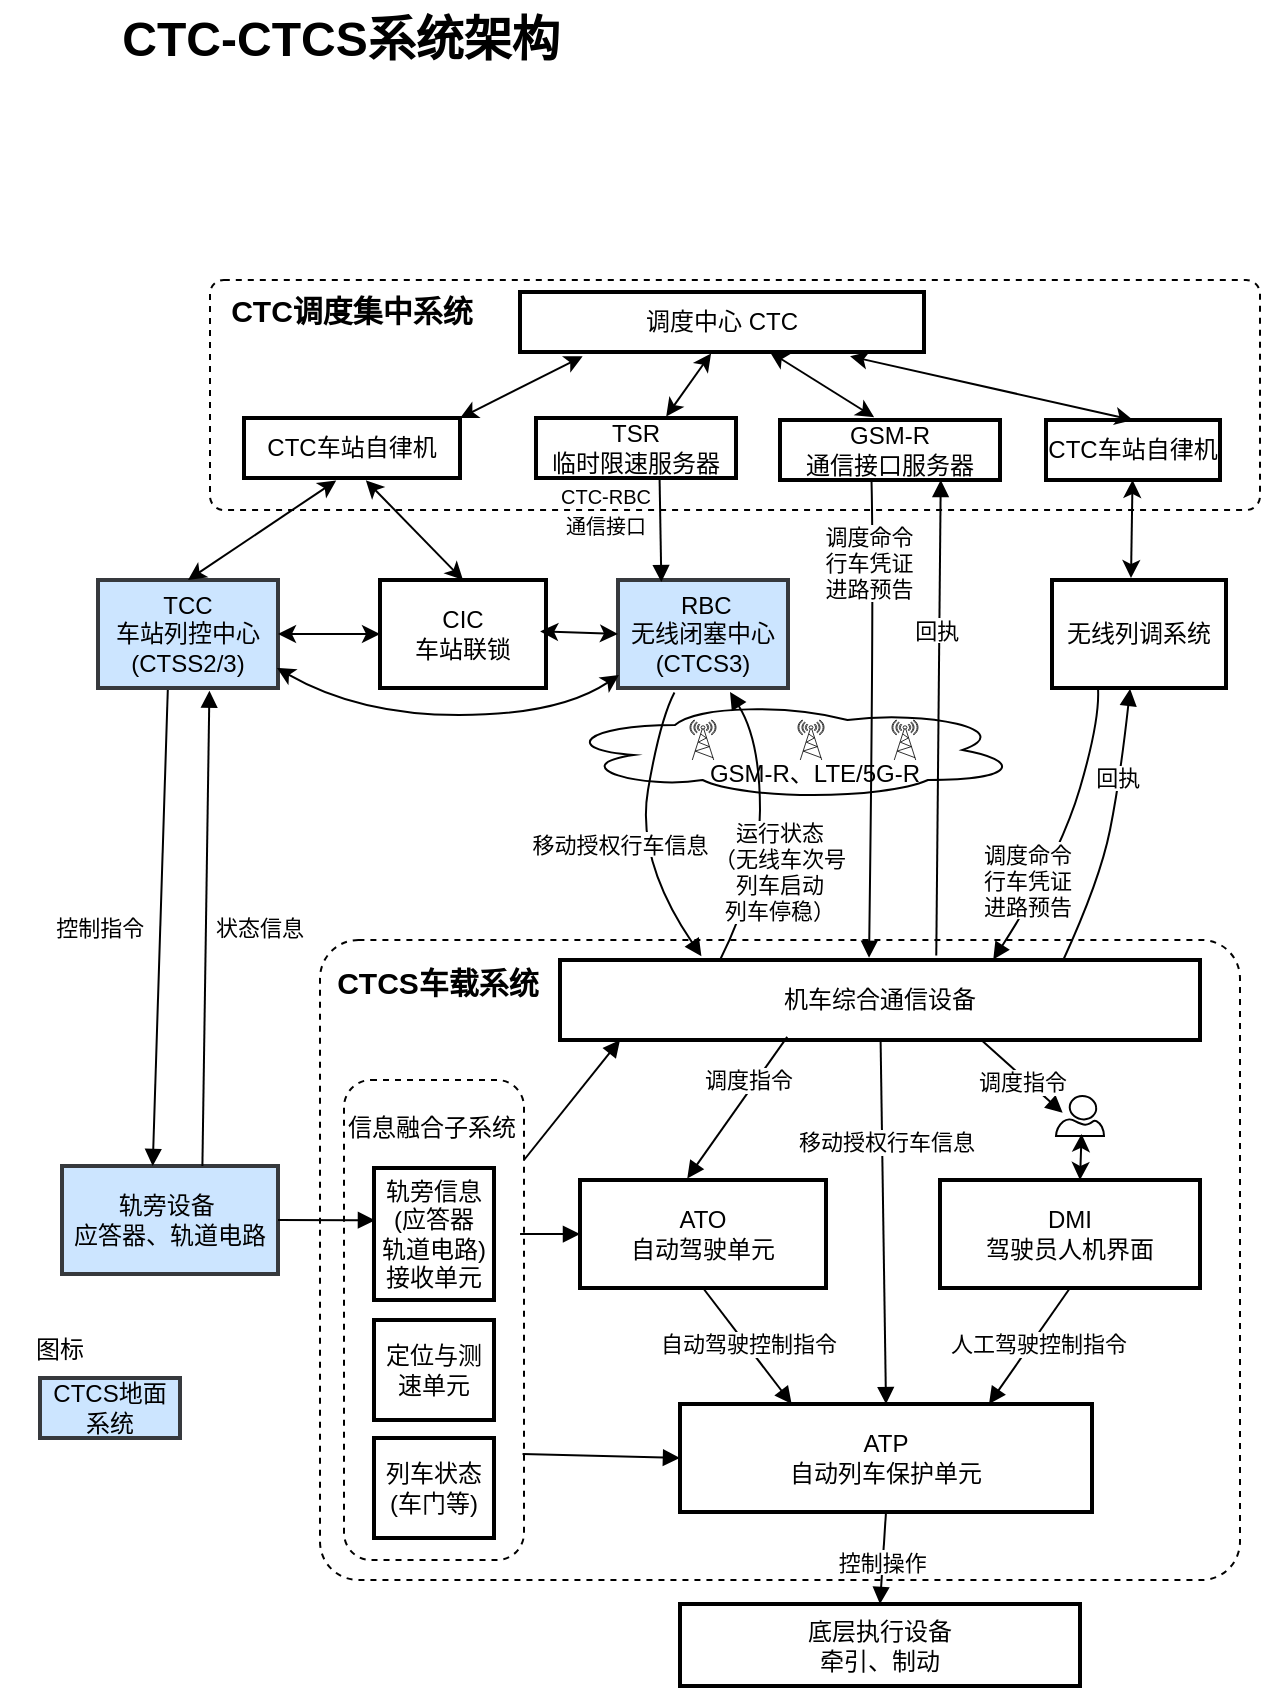 <mxfile version="28.2.5">
  <diagram name="Page-1" id="mSzGbAxTPzWcVvcICINF">
    <mxGraphModel dx="1576" dy="2089" grid="1" gridSize="10" guides="1" tooltips="1" connect="1" arrows="1" fold="1" page="1" pageScale="1" pageWidth="827" pageHeight="1169" math="0" shadow="0">
      <root>
        <mxCell id="0" />
        <mxCell id="1" parent="0" />
        <mxCell id="J2MpM2koHGSMBXHB8nq6-100" value="" style="rounded=1;whiteSpace=wrap;html=1;fillColor=none;dashed=1;arcSize=6;" vertex="1" parent="1">
          <mxGeometry x="245" width="525" height="115" as="geometry" />
        </mxCell>
        <mxCell id="J2MpM2koHGSMBXHB8nq6-84" value="" style="ellipse;shape=cloud;whiteSpace=wrap;html=1;fillColor=none;" vertex="1" parent="1">
          <mxGeometry x="420" y="210" width="230" height="50" as="geometry" />
        </mxCell>
        <mxCell id="J2MpM2koHGSMBXHB8nq6-69" value="" style="rounded=1;whiteSpace=wrap;html=1;fillColor=none;dashed=1;arcSize=6;" vertex="1" parent="1">
          <mxGeometry x="300" y="330" width="460" height="320" as="geometry" />
        </mxCell>
        <mxCell id="J2MpM2koHGSMBXHB8nq6-34" value="" style="rounded=1;whiteSpace=wrap;html=1;fillColor=none;dashed=1;" vertex="1" parent="1">
          <mxGeometry x="312" y="400" width="90" height="240" as="geometry" />
        </mxCell>
        <mxCell id="J2MpM2koHGSMBXHB8nq6-1" value="调度中心 CTC" style="whiteSpace=wrap;strokeWidth=2;" vertex="1" parent="1">
          <mxGeometry x="400" y="6" width="202" height="30" as="geometry" />
        </mxCell>
        <mxCell id="J2MpM2koHGSMBXHB8nq6-2" value=" RBC&#xa;无线闭塞中心&#xa;(CTCS3)" style="whiteSpace=wrap;strokeWidth=2;fillColor=#cce5ff;strokeColor=#36393d;" vertex="1" parent="1">
          <mxGeometry x="449" y="150" width="85" height="54" as="geometry" />
        </mxCell>
        <mxCell id="J2MpM2koHGSMBXHB8nq6-3" value="轨旁设备 &#xa;应答器、轨道电路" style="whiteSpace=wrap;strokeWidth=2;fillColor=#cce5ff;strokeColor=#36393d;" vertex="1" parent="1">
          <mxGeometry x="171" y="443" width="108" height="54" as="geometry" />
        </mxCell>
        <mxCell id="J2MpM2koHGSMBXHB8nq6-4" value="机车综合通信设备" style="whiteSpace=wrap;strokeWidth=2;" vertex="1" parent="1">
          <mxGeometry x="420" y="340" width="320" height="40" as="geometry" />
        </mxCell>
        <mxCell id="J2MpM2koHGSMBXHB8nq6-5" value="DMI&#xa;驾驶员人机界面" style="whiteSpace=wrap;strokeWidth=2;" vertex="1" parent="1">
          <mxGeometry x="610" y="450" width="130" height="54" as="geometry" />
        </mxCell>
        <mxCell id="J2MpM2koHGSMBXHB8nq6-8" value="底层执行设备&#xa;牵引、制动" style="whiteSpace=wrap;strokeWidth=2;" vertex="1" parent="1">
          <mxGeometry x="480" y="662" width="200" height="41" as="geometry" />
        </mxCell>
        <mxCell id="J2MpM2koHGSMBXHB8nq6-10" value="" style="curved=1;startArrow=none;endArrow=block;exitX=0.618;exitY=1.03;entryX=0.255;entryY=0.019;rounded=0;exitDx=0;exitDy=0;exitPerimeter=0;entryDx=0;entryDy=0;entryPerimeter=0;" edge="1" parent="1" source="J2MpM2koHGSMBXHB8nq6-75" target="J2MpM2koHGSMBXHB8nq6-2">
          <mxGeometry relative="1" as="geometry">
            <Array as="points" />
          </mxGeometry>
        </mxCell>
        <mxCell id="J2MpM2koHGSMBXHB8nq6-11" value="移动授权行车信息" style="curved=1;startArrow=none;endArrow=block;rounded=0;entryX=0.221;entryY=-0.048;entryDx=0;entryDy=0;exitX=0.332;exitY=1.041;exitDx=0;exitDy=0;entryPerimeter=0;exitPerimeter=0;" edge="1" parent="1" source="J2MpM2koHGSMBXHB8nq6-2" target="J2MpM2koHGSMBXHB8nq6-4">
          <mxGeometry x="0.103" y="-9" relative="1" as="geometry">
            <Array as="points">
              <mxPoint x="470" y="220" />
              <mxPoint x="458" y="290" />
            </Array>
            <mxPoint x="478" y="204" as="sourcePoint" />
            <mxPoint x="498" y="324" as="targetPoint" />
            <mxPoint as="offset" />
          </mxGeometry>
        </mxCell>
        <mxCell id="J2MpM2koHGSMBXHB8nq6-14" value="运行状态&#xa;（无线车次号&#xa;列车启动&#xa;列车停稳）" style="curved=1;startArrow=none;endArrow=block;rounded=0;align=center;verticalAlign=middle;exitX=0.25;exitY=0;exitDx=0;exitDy=0;" edge="1" parent="1" source="J2MpM2koHGSMBXHB8nq6-4">
          <mxGeometry x="-0.314" y="-10" relative="1" as="geometry">
            <Array as="points">
              <mxPoint x="520" y="300" />
              <mxPoint x="520" y="230" />
            </Array>
            <mxPoint x="500" y="330" as="sourcePoint" />
            <mxPoint x="505" y="206" as="targetPoint" />
            <mxPoint as="offset" />
          </mxGeometry>
        </mxCell>
        <mxCell id="J2MpM2koHGSMBXHB8nq6-15" value="控制指令" style="curved=1;startArrow=none;endArrow=block;exitX=0.389;exitY=0.951;entryX=0.42;entryY=0;rounded=0;exitDx=0;exitDy=0;exitPerimeter=0;" edge="1" parent="1" source="J2MpM2koHGSMBXHB8nq6-55" target="J2MpM2koHGSMBXHB8nq6-3">
          <mxGeometry x="0.018" y="-30" relative="1" as="geometry">
            <Array as="points" />
            <mxPoint as="offset" />
          </mxGeometry>
        </mxCell>
        <mxCell id="J2MpM2koHGSMBXHB8nq6-16" value="状态信息" style="curved=1;startArrow=none;endArrow=block;exitX=0.65;exitY=0;entryX=0.619;entryY=1.025;rounded=0;entryDx=0;entryDy=0;entryPerimeter=0;" edge="1" parent="1" source="J2MpM2koHGSMBXHB8nq6-3" target="J2MpM2koHGSMBXHB8nq6-55">
          <mxGeometry x="0.01" y="-27" relative="1" as="geometry">
            <Array as="points" />
            <mxPoint as="offset" />
          </mxGeometry>
        </mxCell>
        <mxCell id="J2MpM2koHGSMBXHB8nq6-17" value="控制操作" style="curved=1;startArrow=none;endArrow=block;exitX=0.5;exitY=1;entryX=0.5;entryY=0;rounded=0;exitDx=0;exitDy=0;" edge="1" parent="1" source="J2MpM2koHGSMBXHB8nq6-27" target="J2MpM2koHGSMBXHB8nq6-8">
          <mxGeometry x="0.077" relative="1" as="geometry">
            <Array as="points" />
            <mxPoint as="offset" />
          </mxGeometry>
        </mxCell>
        <mxCell id="J2MpM2koHGSMBXHB8nq6-18" value="" style="curved=1;startArrow=none;endArrow=block;exitX=0.3;exitY=1;entryX=0.5;entryY=0;rounded=0;" edge="1" parent="1" source="J2MpM2koHGSMBXHB8nq6-27">
          <mxGeometry relative="1" as="geometry">
            <Array as="points">
              <mxPoint x="610" y="550" />
            </Array>
            <mxPoint x="658" y="585" as="targetPoint" />
          </mxGeometry>
        </mxCell>
        <mxCell id="J2MpM2koHGSMBXHB8nq6-25" value="" style="curved=1;startArrow=none;endArrow=block;exitX=0.5;exitY=1;entryX=0.271;entryY=-0.001;rounded=0;exitDx=0;exitDy=0;entryDx=0;entryDy=0;entryPerimeter=0;" edge="1" parent="1" source="J2MpM2koHGSMBXHB8nq6-7" target="J2MpM2koHGSMBXHB8nq6-27">
          <mxGeometry relative="1" as="geometry">
            <Array as="points" />
            <mxPoint x="537" y="480" as="sourcePoint" />
            <mxPoint x="534" y="352" as="targetPoint" />
          </mxGeometry>
        </mxCell>
        <mxCell id="J2MpM2koHGSMBXHB8nq6-40" value="自动驾驶控制指令" style="edgeLabel;html=1;align=center;verticalAlign=middle;resizable=0;points=[];" vertex="1" connectable="0" parent="J2MpM2koHGSMBXHB8nq6-25">
          <mxGeometry x="-0.009" y="1" relative="1" as="geometry">
            <mxPoint as="offset" />
          </mxGeometry>
        </mxCell>
        <mxCell id="J2MpM2koHGSMBXHB8nq6-28" value="" style="curved=1;startArrow=none;endArrow=block;exitX=0.5;exitY=1;entryX=0.75;entryY=0;rounded=0;entryDx=0;entryDy=0;exitDx=0;exitDy=0;" edge="1" parent="1" source="J2MpM2koHGSMBXHB8nq6-5" target="J2MpM2koHGSMBXHB8nq6-27">
          <mxGeometry relative="1" as="geometry">
            <Array as="points" />
            <mxPoint x="453" y="504" as="sourcePoint" />
            <mxPoint x="658" y="585" as="targetPoint" />
          </mxGeometry>
        </mxCell>
        <mxCell id="J2MpM2koHGSMBXHB8nq6-41" value="人工驾驶控制指令" style="edgeLabel;html=1;align=center;verticalAlign=middle;resizable=0;points=[];" vertex="1" connectable="0" parent="J2MpM2koHGSMBXHB8nq6-28">
          <mxGeometry x="-0.093" y="2" relative="1" as="geometry">
            <mxPoint as="offset" />
          </mxGeometry>
        </mxCell>
        <mxCell id="J2MpM2koHGSMBXHB8nq6-27" value="ATP&#xa;自动列车保护单元" style="whiteSpace=wrap;strokeWidth=2;" vertex="1" parent="1">
          <mxGeometry x="480" y="562" width="206" height="54" as="geometry" />
        </mxCell>
        <mxCell id="J2MpM2koHGSMBXHB8nq6-29" value="轨旁信息&#xa;(应答器&#xa;轨道电路)接收单元" style="whiteSpace=wrap;strokeWidth=2;" vertex="1" parent="1">
          <mxGeometry x="327" y="444" width="60" height="66" as="geometry" />
        </mxCell>
        <mxCell id="J2MpM2koHGSMBXHB8nq6-30" value="定位与测速单元" style="whiteSpace=wrap;strokeWidth=2;" vertex="1" parent="1">
          <mxGeometry x="327" y="520" width="60" height="50" as="geometry" />
        </mxCell>
        <mxCell id="J2MpM2koHGSMBXHB8nq6-35" value="信息融合子系统" style="text;whiteSpace=wrap;" vertex="1" parent="1">
          <mxGeometry x="312" y="410" width="90" height="40" as="geometry" />
        </mxCell>
        <mxCell id="J2MpM2koHGSMBXHB8nq6-36" value="列车状态&#xa;(车门等)" style="whiteSpace=wrap;strokeWidth=2;" vertex="1" parent="1">
          <mxGeometry x="327" y="579" width="60" height="50" as="geometry" />
        </mxCell>
        <mxCell id="J2MpM2koHGSMBXHB8nq6-7" value="ATO&#xa;自动驾驶单元" style="whiteSpace=wrap;strokeWidth=2;" vertex="1" parent="1">
          <mxGeometry x="430" y="450" width="123" height="54" as="geometry" />
        </mxCell>
        <mxCell id="J2MpM2koHGSMBXHB8nq6-44" value="" style="curved=1;startArrow=none;endArrow=block;exitX=0.355;exitY=0.96;entryX=0.436;entryY=-0.015;rounded=0;exitDx=0;exitDy=0;entryDx=0;entryDy=0;exitPerimeter=0;entryPerimeter=0;" edge="1" parent="1" source="J2MpM2koHGSMBXHB8nq6-4" target="J2MpM2koHGSMBXHB8nq6-7">
          <mxGeometry relative="1" as="geometry">
            <Array as="points" />
            <mxPoint x="590" y="520" as="sourcePoint" />
            <mxPoint x="621" y="555" as="targetPoint" />
          </mxGeometry>
        </mxCell>
        <mxCell id="J2MpM2koHGSMBXHB8nq6-45" value="调度指令" style="edgeLabel;html=1;align=center;verticalAlign=middle;resizable=0;points=[];" vertex="1" connectable="0" parent="J2MpM2koHGSMBXHB8nq6-44">
          <mxGeometry x="-0.009" y="1" relative="1" as="geometry">
            <mxPoint x="4" y="-14" as="offset" />
          </mxGeometry>
        </mxCell>
        <mxCell id="J2MpM2koHGSMBXHB8nq6-46" value="" style="curved=1;startArrow=none;endArrow=block;entryX=0.139;entryY=0.42;rounded=0;entryDx=0;entryDy=0;exitX=0.657;exitY=0.992;exitDx=0;exitDy=0;exitPerimeter=0;entryPerimeter=0;" edge="1" parent="1" source="J2MpM2koHGSMBXHB8nq6-4" target="J2MpM2koHGSMBXHB8nq6-95">
          <mxGeometry relative="1" as="geometry">
            <Array as="points" />
            <mxPoint x="668" y="400" as="sourcePoint" />
            <mxPoint x="590" y="490" as="targetPoint" />
          </mxGeometry>
        </mxCell>
        <mxCell id="J2MpM2koHGSMBXHB8nq6-47" value="调度指令" style="edgeLabel;html=1;align=center;verticalAlign=middle;resizable=0;points=[];" vertex="1" connectable="0" parent="J2MpM2koHGSMBXHB8nq6-46">
          <mxGeometry x="-0.009" y="1" relative="1" as="geometry">
            <mxPoint x="-1" y="3" as="offset" />
          </mxGeometry>
        </mxCell>
        <mxCell id="J2MpM2koHGSMBXHB8nq6-48" value="" style="curved=1;startArrow=none;endArrow=block;entryX=0.5;entryY=0;rounded=0;entryDx=0;entryDy=0;" edge="1" parent="1" source="J2MpM2koHGSMBXHB8nq6-4" target="J2MpM2koHGSMBXHB8nq6-27">
          <mxGeometry relative="1" as="geometry">
            <Array as="points" />
            <mxPoint x="570" y="360" as="sourcePoint" />
            <mxPoint x="775" y="510" as="targetPoint" />
          </mxGeometry>
        </mxCell>
        <mxCell id="J2MpM2koHGSMBXHB8nq6-49" value="移动授权行车信息" style="edgeLabel;html=1;align=center;verticalAlign=middle;resizable=0;points=[];" vertex="1" connectable="0" parent="J2MpM2koHGSMBXHB8nq6-48">
          <mxGeometry x="-0.009" y="1" relative="1" as="geometry">
            <mxPoint y="-39" as="offset" />
          </mxGeometry>
        </mxCell>
        <mxCell id="J2MpM2koHGSMBXHB8nq6-51" value="" style="curved=1;startArrow=none;endArrow=block;rounded=0;exitX=0.978;exitY=0.321;exitDx=0;exitDy=0;exitPerimeter=0;entryX=0;entryY=0.5;entryDx=0;entryDy=0;" edge="1" parent="1" source="J2MpM2koHGSMBXHB8nq6-34" target="J2MpM2koHGSMBXHB8nq6-7">
          <mxGeometry relative="1" as="geometry">
            <Array as="points" />
            <mxPoint x="370" y="468" as="sourcePoint" />
            <mxPoint x="550" y="501" as="targetPoint" />
          </mxGeometry>
        </mxCell>
        <mxCell id="J2MpM2koHGSMBXHB8nq6-53" value="" style="curved=1;startArrow=none;endArrow=block;rounded=0;exitX=0.992;exitY=0.779;exitDx=0;exitDy=0;exitPerimeter=0;entryX=0;entryY=0.5;entryDx=0;entryDy=0;" edge="1" parent="1" source="J2MpM2koHGSMBXHB8nq6-34" target="J2MpM2koHGSMBXHB8nq6-27">
          <mxGeometry relative="1" as="geometry">
            <Array as="points" />
            <mxPoint x="440" y="530" as="sourcePoint" />
            <mxPoint x="498" y="530" as="targetPoint" />
          </mxGeometry>
        </mxCell>
        <mxCell id="J2MpM2koHGSMBXHB8nq6-54" value="" style="curved=1;startArrow=none;endArrow=block;rounded=0;exitX=1;exitY=0.5;exitDx=0;exitDy=0;entryX=0.008;entryY=0.396;entryDx=0;entryDy=0;entryPerimeter=0;" edge="1" parent="1" source="J2MpM2koHGSMBXHB8nq6-3" target="J2MpM2koHGSMBXHB8nq6-29">
          <mxGeometry relative="1" as="geometry">
            <Array as="points" />
            <mxPoint x="272" y="481" as="sourcePoint" />
            <mxPoint x="780" y="440" as="targetPoint" />
          </mxGeometry>
        </mxCell>
        <mxCell id="J2MpM2koHGSMBXHB8nq6-55" value="TCC&#xa;车站列控中心&#xa;(CTSS2/3)" style="whiteSpace=wrap;strokeWidth=2;fillColor=#cce5ff;strokeColor=#36393d;" vertex="1" parent="1">
          <mxGeometry x="189" y="150" width="90" height="54" as="geometry" />
        </mxCell>
        <mxCell id="J2MpM2koHGSMBXHB8nq6-56" value="CIC&#xa;车站联锁" style="whiteSpace=wrap;strokeWidth=2;" vertex="1" parent="1">
          <mxGeometry x="330" y="150" width="83" height="54" as="geometry" />
        </mxCell>
        <mxCell id="J2MpM2koHGSMBXHB8nq6-58" value="无线列调系统" style="whiteSpace=wrap;strokeWidth=2;" vertex="1" parent="1">
          <mxGeometry x="666" y="150" width="87" height="54" as="geometry" />
        </mxCell>
        <mxCell id="J2MpM2koHGSMBXHB8nq6-59" value="" style="verticalAlign=top;verticalLabelPosition=bottom;labelPosition=center;align=center;html=1;outlineConnect=0;gradientDirection=north;strokeWidth=2;shape=mxgraph.networks.radio_tower;" vertex="1" parent="1">
          <mxGeometry x="485" y="220" width="13" height="20" as="geometry" />
        </mxCell>
        <mxCell id="J2MpM2koHGSMBXHB8nq6-61" value="" style="endArrow=classic;startArrow=classic;html=1;rounded=0;exitX=1;exitY=0.5;exitDx=0;exitDy=0;entryX=0;entryY=0.5;entryDx=0;entryDy=0;" edge="1" parent="1" source="J2MpM2koHGSMBXHB8nq6-55" target="J2MpM2koHGSMBXHB8nq6-56">
          <mxGeometry width="50" height="50" relative="1" as="geometry">
            <mxPoint x="279" y="204" as="sourcePoint" />
            <mxPoint x="320" y="207" as="targetPoint" />
          </mxGeometry>
        </mxCell>
        <mxCell id="J2MpM2koHGSMBXHB8nq6-64" value="调度命令&#xa;行车凭证&#xa;进路预告" style="curved=1;startArrow=none;endArrow=block;rounded=0;exitX=0.332;exitY=1.041;exitDx=0;exitDy=0;exitPerimeter=0;entryX=0.677;entryY=-0.005;entryDx=0;entryDy=0;entryPerimeter=0;" edge="1" parent="1" target="J2MpM2koHGSMBXHB8nq6-4">
          <mxGeometry x="0.423" y="-7" relative="1" as="geometry">
            <Array as="points">
              <mxPoint x="690" y="220" />
              <mxPoint x="670" y="288" />
            </Array>
            <mxPoint x="689" y="204" as="sourcePoint" />
            <mxPoint x="640" y="330" as="targetPoint" />
            <mxPoint as="offset" />
          </mxGeometry>
        </mxCell>
        <mxCell id="J2MpM2koHGSMBXHB8nq6-66" value="回执" style="curved=1;startArrow=none;endArrow=block;rounded=0;exitX=0.786;exitY=0.006;exitDx=0;exitDy=0;exitPerimeter=0;entryX=0.449;entryY=1.008;entryDx=0;entryDy=0;entryPerimeter=0;" edge="1" parent="1" source="J2MpM2koHGSMBXHB8nq6-4" target="J2MpM2koHGSMBXHB8nq6-58">
          <mxGeometry x="0.371" y="1" relative="1" as="geometry">
            <Array as="points">
              <mxPoint x="690" y="300" />
              <mxPoint x="700" y="250" />
            </Array>
            <mxPoint x="740" y="208" as="sourcePoint" />
            <mxPoint x="709" y="207" as="targetPoint" />
            <mxPoint as="offset" />
          </mxGeometry>
        </mxCell>
        <mxCell id="J2MpM2koHGSMBXHB8nq6-68" value="" style="endArrow=classic;startArrow=classic;html=1;rounded=0;exitX=0.965;exitY=0.476;exitDx=0;exitDy=0;entryX=0;entryY=0.5;entryDx=0;entryDy=0;exitPerimeter=0;" edge="1" parent="1" source="J2MpM2koHGSMBXHB8nq6-56" target="J2MpM2koHGSMBXHB8nq6-2">
          <mxGeometry width="50" height="50" relative="1" as="geometry">
            <mxPoint x="370" y="170" as="sourcePoint" />
            <mxPoint x="414" y="170" as="targetPoint" />
          </mxGeometry>
        </mxCell>
        <mxCell id="J2MpM2koHGSMBXHB8nq6-73" value="CTC-CTCS系统架构" style="text;strokeColor=none;fillColor=none;html=1;fontSize=24;fontStyle=1;verticalAlign=middle;align=center;" vertex="1" parent="1">
          <mxGeometry x="260" y="-140" width="100" height="40" as="geometry" />
        </mxCell>
        <mxCell id="J2MpM2koHGSMBXHB8nq6-74" value="CTC车站自律机" style="whiteSpace=wrap;strokeWidth=2;" vertex="1" parent="1">
          <mxGeometry x="663" y="70" width="87" height="30" as="geometry" />
        </mxCell>
        <mxCell id="J2MpM2koHGSMBXHB8nq6-78" value="GSM-R&#xa;通信接口服务器" style="whiteSpace=wrap;strokeWidth=2;" vertex="1" parent="1">
          <mxGeometry x="530" y="70" width="110" height="30" as="geometry" />
        </mxCell>
        <mxCell id="J2MpM2koHGSMBXHB8nq6-79" value="" style="endArrow=classic;startArrow=classic;html=1;rounded=0;exitX=0.428;exitY=-0.046;exitDx=0;exitDy=0;exitPerimeter=0;" edge="1" parent="1" source="J2MpM2koHGSMBXHB8nq6-78" target="J2MpM2koHGSMBXHB8nq6-1">
          <mxGeometry width="50" height="50" relative="1" as="geometry">
            <mxPoint x="360" y="190" as="sourcePoint" />
            <mxPoint x="410" y="140" as="targetPoint" />
          </mxGeometry>
        </mxCell>
        <mxCell id="J2MpM2koHGSMBXHB8nq6-75" value="TSR&#xa;临时限速服务器" style="whiteSpace=wrap;strokeWidth=2;" vertex="1" parent="1">
          <mxGeometry x="408" y="69" width="100" height="30" as="geometry" />
        </mxCell>
        <mxCell id="J2MpM2koHGSMBXHB8nq6-86" value="GSM-R、LTE/5G-R" style="text;html=1;align=center;verticalAlign=middle;whiteSpace=wrap;rounded=0;" vertex="1" parent="1">
          <mxGeometry x="485" y="232" width="125" height="30" as="geometry" />
        </mxCell>
        <mxCell id="J2MpM2koHGSMBXHB8nq6-87" value="" style="verticalAlign=top;verticalLabelPosition=bottom;labelPosition=center;align=center;html=1;outlineConnect=0;gradientDirection=north;strokeWidth=2;shape=mxgraph.networks.radio_tower;" vertex="1" parent="1">
          <mxGeometry x="586" y="220" width="13" height="20" as="geometry" />
        </mxCell>
        <mxCell id="J2MpM2koHGSMBXHB8nq6-88" value="" style="verticalAlign=top;verticalLabelPosition=bottom;labelPosition=center;align=center;html=1;outlineConnect=0;gradientDirection=north;strokeWidth=2;shape=mxgraph.networks.radio_tower;" vertex="1" parent="1">
          <mxGeometry x="539" y="220" width="13" height="20" as="geometry" />
        </mxCell>
        <mxCell id="J2MpM2koHGSMBXHB8nq6-89" value="调度命令&#xa;行车凭证&#xa;进路预告" style="curved=1;startArrow=none;endArrow=block;rounded=0;exitX=0.25;exitY=1;exitDx=0;exitDy=0;entryX=0.461;entryY=-0.028;entryDx=0;entryDy=0;entryPerimeter=0;" edge="1" parent="1">
          <mxGeometry x="-0.655" y="-2" relative="1" as="geometry">
            <Array as="points">
              <mxPoint x="577" y="150" />
            </Array>
            <mxPoint x="575.75" y="100.0" as="sourcePoint" />
            <mxPoint x="574.52" y="338.88" as="targetPoint" />
            <mxPoint as="offset" />
          </mxGeometry>
        </mxCell>
        <mxCell id="J2MpM2koHGSMBXHB8nq6-90" value="回执" style="curved=1;startArrow=none;endArrow=block;rounded=0;exitX=0.527;exitY=-0.056;exitDx=0;exitDy=0;exitPerimeter=0;entryX=0.533;entryY=1;entryDx=0;entryDy=0;entryPerimeter=0;" edge="1" parent="1">
          <mxGeometry x="0.371" y="1" relative="1" as="geometry">
            <Array as="points" />
            <mxPoint x="608.14" y="337.76" as="sourcePoint" />
            <mxPoint x="610.371" y="100.0" as="targetPoint" />
            <mxPoint as="offset" />
          </mxGeometry>
        </mxCell>
        <mxCell id="J2MpM2koHGSMBXHB8nq6-91" value="" style="endArrow=classic;startArrow=classic;html=1;rounded=0;exitX=0.555;exitY=-0.046;exitDx=0;exitDy=0;exitPerimeter=0;" edge="1" parent="1" target="J2MpM2koHGSMBXHB8nq6-74">
          <mxGeometry width="50" height="50" relative="1" as="geometry">
            <mxPoint x="705.5" y="149" as="sourcePoint" />
            <mxPoint x="701.5" y="111" as="targetPoint" />
          </mxGeometry>
        </mxCell>
        <mxCell id="J2MpM2koHGSMBXHB8nq6-93" value="" style="endArrow=classic;startArrow=classic;html=1;rounded=0;entryX=0.817;entryY=1.072;entryDx=0;entryDy=0;exitX=0.5;exitY=0;exitDx=0;exitDy=0;entryPerimeter=0;" edge="1" parent="1" source="J2MpM2koHGSMBXHB8nq6-74" target="J2MpM2koHGSMBXHB8nq6-1">
          <mxGeometry width="50" height="50" relative="1" as="geometry">
            <mxPoint x="674" y="98" as="sourcePoint" />
            <mxPoint x="670" y="60" as="targetPoint" />
          </mxGeometry>
        </mxCell>
        <mxCell id="J2MpM2koHGSMBXHB8nq6-94" value="" style="endArrow=classic;startArrow=classic;html=1;rounded=0;exitX=0.651;exitY=-0.026;exitDx=0;exitDy=0;entryX=0.473;entryY=1.023;entryDx=0;entryDy=0;entryPerimeter=0;exitPerimeter=0;" edge="1" parent="1" source="J2MpM2koHGSMBXHB8nq6-75" target="J2MpM2koHGSMBXHB8nq6-1">
          <mxGeometry width="50" height="50" relative="1" as="geometry">
            <mxPoint x="720" y="123" as="sourcePoint" />
            <mxPoint x="720" y="80" as="targetPoint" />
          </mxGeometry>
        </mxCell>
        <mxCell id="J2MpM2koHGSMBXHB8nq6-95" value="" style="verticalLabelPosition=bottom;html=1;verticalAlign=top;align=center;shape=mxgraph.azure.user;rotation=0;" vertex="1" parent="1">
          <mxGeometry x="668" y="408" width="24" height="20" as="geometry" />
        </mxCell>
        <mxCell id="J2MpM2koHGSMBXHB8nq6-96" value="" style="endArrow=classic;startArrow=classic;html=1;rounded=0;entryX=0.533;entryY=0.948;entryDx=0;entryDy=0;entryPerimeter=0;" edge="1" parent="1" target="J2MpM2koHGSMBXHB8nq6-95">
          <mxGeometry width="50" height="50" relative="1" as="geometry">
            <mxPoint x="680" y="450" as="sourcePoint" />
            <mxPoint x="680.588" y="437.52" as="targetPoint" />
          </mxGeometry>
        </mxCell>
        <mxCell id="J2MpM2koHGSMBXHB8nq6-97" value="" style="curved=1;startArrow=classic;endArrow=classic;rounded=0;entryX=1;entryY=0.25;entryDx=0;entryDy=0;startFill=1;endFill=1;" edge="1" parent="1">
          <mxGeometry x="0.103" y="-9" relative="1" as="geometry">
            <Array as="points">
              <mxPoint x="419.5" y="217.5" />
              <mxPoint x="319.5" y="217.5" />
            </Array>
            <mxPoint x="449.5" y="197.5" as="sourcePoint" />
            <mxPoint x="278.5" y="194.0" as="targetPoint" />
            <mxPoint as="offset" />
          </mxGeometry>
        </mxCell>
        <mxCell id="J2MpM2koHGSMBXHB8nq6-98" value="" style="curved=1;startArrow=none;endArrow=block;rounded=0;exitX=1;exitY=0.75;exitDx=0;exitDy=0;" edge="1" parent="1" source="J2MpM2koHGSMBXHB8nq6-35">
          <mxGeometry relative="1" as="geometry">
            <Array as="points" />
            <mxPoint x="490" y="480" as="sourcePoint" />
            <mxPoint x="450" y="380" as="targetPoint" />
          </mxGeometry>
        </mxCell>
        <mxCell id="J2MpM2koHGSMBXHB8nq6-99" value="CTCS车载系统" style="text;html=1;align=center;verticalAlign=middle;whiteSpace=wrap;rounded=0;fontStyle=1;fontSize=15;" vertex="1" parent="1">
          <mxGeometry x="304" y="336" width="110" height="30" as="geometry" />
        </mxCell>
        <mxCell id="J2MpM2koHGSMBXHB8nq6-101" value="CTC调度集中系统" style="text;html=1;align=center;verticalAlign=middle;whiteSpace=wrap;rounded=0;fontStyle=1;fontSize=15;" vertex="1" parent="1">
          <mxGeometry x="250.5" width="129.5" height="30" as="geometry" />
        </mxCell>
        <mxCell id="J2MpM2koHGSMBXHB8nq6-103" value="CTC车站自律机" style="whiteSpace=wrap;strokeWidth=2;" vertex="1" parent="1">
          <mxGeometry x="262" y="69" width="108" height="30" as="geometry" />
        </mxCell>
        <mxCell id="J2MpM2koHGSMBXHB8nq6-105" value="" style="endArrow=classic;startArrow=classic;html=1;rounded=0;exitX=0.5;exitY=0;exitDx=0;exitDy=0;entryX=0.427;entryY=1.041;entryDx=0;entryDy=0;entryPerimeter=0;" edge="1" parent="1" source="J2MpM2koHGSMBXHB8nq6-55" target="J2MpM2koHGSMBXHB8nq6-103">
          <mxGeometry width="50" height="50" relative="1" as="geometry">
            <mxPoint x="268" y="107" as="sourcePoint" />
            <mxPoint x="360" y="100" as="targetPoint" />
          </mxGeometry>
        </mxCell>
        <mxCell id="J2MpM2koHGSMBXHB8nq6-106" value="" style="endArrow=classic;startArrow=classic;html=1;rounded=0;exitX=0.5;exitY=0;exitDx=0;exitDy=0;entryX=0.564;entryY=1.039;entryDx=0;entryDy=0;entryPerimeter=0;" edge="1" parent="1" source="J2MpM2koHGSMBXHB8nq6-56" target="J2MpM2koHGSMBXHB8nq6-103">
          <mxGeometry width="50" height="50" relative="1" as="geometry">
            <mxPoint x="280" y="170" as="sourcePoint" />
            <mxPoint x="356" y="120" as="targetPoint" />
          </mxGeometry>
        </mxCell>
        <mxCell id="J2MpM2koHGSMBXHB8nq6-108" value="" style="endArrow=classic;startArrow=classic;html=1;rounded=0;entryX=1;entryY=0;entryDx=0;entryDy=0;exitX=0.155;exitY=1.072;exitDx=0;exitDy=0;exitPerimeter=0;" edge="1" parent="1" source="J2MpM2koHGSMBXHB8nq6-1" target="J2MpM2koHGSMBXHB8nq6-103">
          <mxGeometry width="50" height="50" relative="1" as="geometry">
            <mxPoint x="460" y="40" as="sourcePoint" />
            <mxPoint x="680" y="50" as="targetPoint" />
          </mxGeometry>
        </mxCell>
        <mxCell id="J2MpM2koHGSMBXHB8nq6-109" value="&lt;font style=&quot;font-size: 10px;&quot;&gt;CTC-RBC&lt;/font&gt;&lt;div&gt;&lt;font style=&quot;font-size: 10px;&quot;&gt;通信接口&lt;/font&gt;&lt;/div&gt;" style="text;html=1;align=center;verticalAlign=middle;whiteSpace=wrap;rounded=0;spacing=0;" vertex="1" parent="1">
          <mxGeometry x="413" y="100" width="60" height="30" as="geometry" />
        </mxCell>
        <mxCell id="J2MpM2koHGSMBXHB8nq6-111" value="CTCS地面系统" style="whiteSpace=wrap;strokeWidth=2;fillColor=#cce5ff;strokeColor=#36393d;" vertex="1" parent="1">
          <mxGeometry x="160" y="549" width="70" height="30" as="geometry" />
        </mxCell>
        <mxCell id="J2MpM2koHGSMBXHB8nq6-112" value="图标" style="text;html=1;align=center;verticalAlign=middle;whiteSpace=wrap;rounded=0;" vertex="1" parent="1">
          <mxGeometry x="140" y="520" width="60" height="30" as="geometry" />
        </mxCell>
      </root>
    </mxGraphModel>
  </diagram>
</mxfile>
